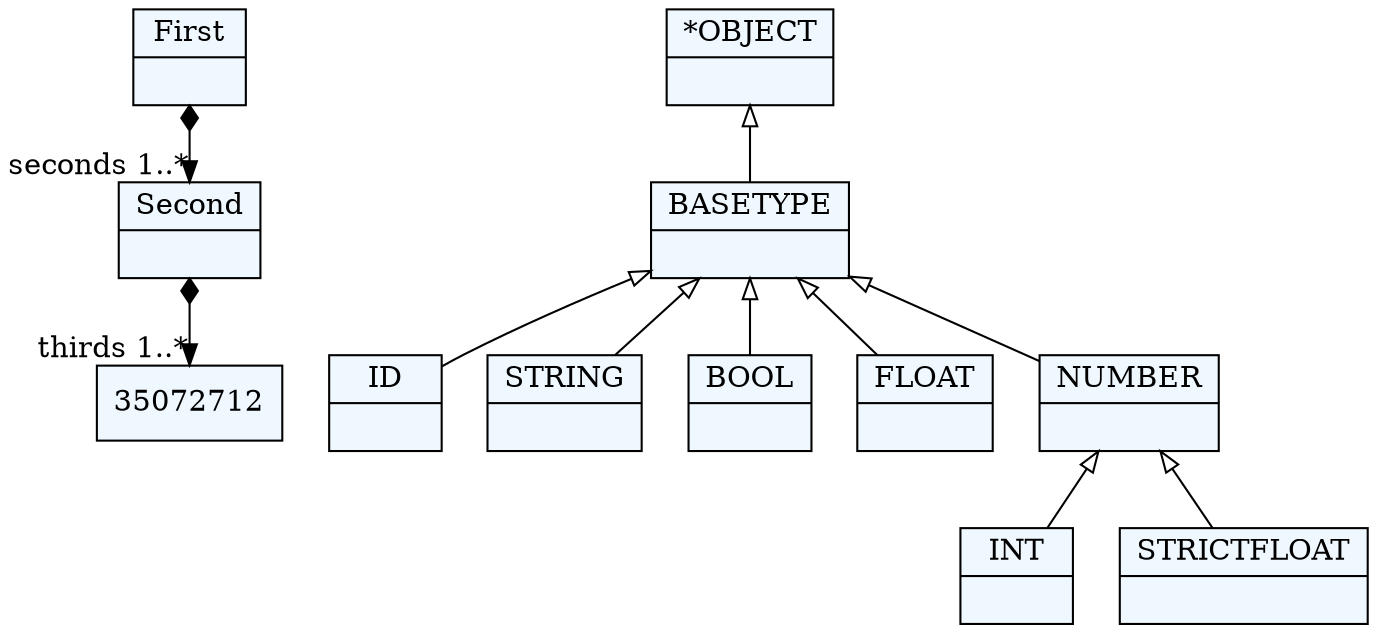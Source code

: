 
    digraph xtext {
    fontname = "Bitstream Vera Sans"
    fontsize = 8
    node[
        shape=record,
        style=filled,
        fillcolor=aliceblue
    ]
    nodesep = 0.3
    edge[dir=black,arrowtail=empty]


35123608 -> 35080312[arrowtail=diamond, dir=both, headlabel="seconds 1..*"]
35123608[ label="{First|}"]

34995048[ label="{ID|}"]

35014312[ label="{STRING|}"]

35129144[ label="{BOOL|}"]

35145752[ label="{INT|}"]

34978440[ label="{FLOAT|}"]

35163416[ label="{STRICTFLOAT|}"]

35055512[ label="{NUMBER|}"]
35055512 -> 35163416 [dir=back]
35055512 -> 35145752 [dir=back]

35061048[ label="{BASETYPE|}"]
35061048 -> 35055512 [dir=back]
35061048 -> 34978440 [dir=back]
35061048 -> 35129144 [dir=back]
35061048 -> 34995048 [dir=back]
35061048 -> 35014312 [dir=back]

35066584[ label="{*OBJECT|}"]
35066584 -> 35061048 [dir=back]

35080312 -> 35072712[arrowtail=diamond, dir=both, headlabel="thirds 1..*"]
35080312[ label="{Second|}"]


}
